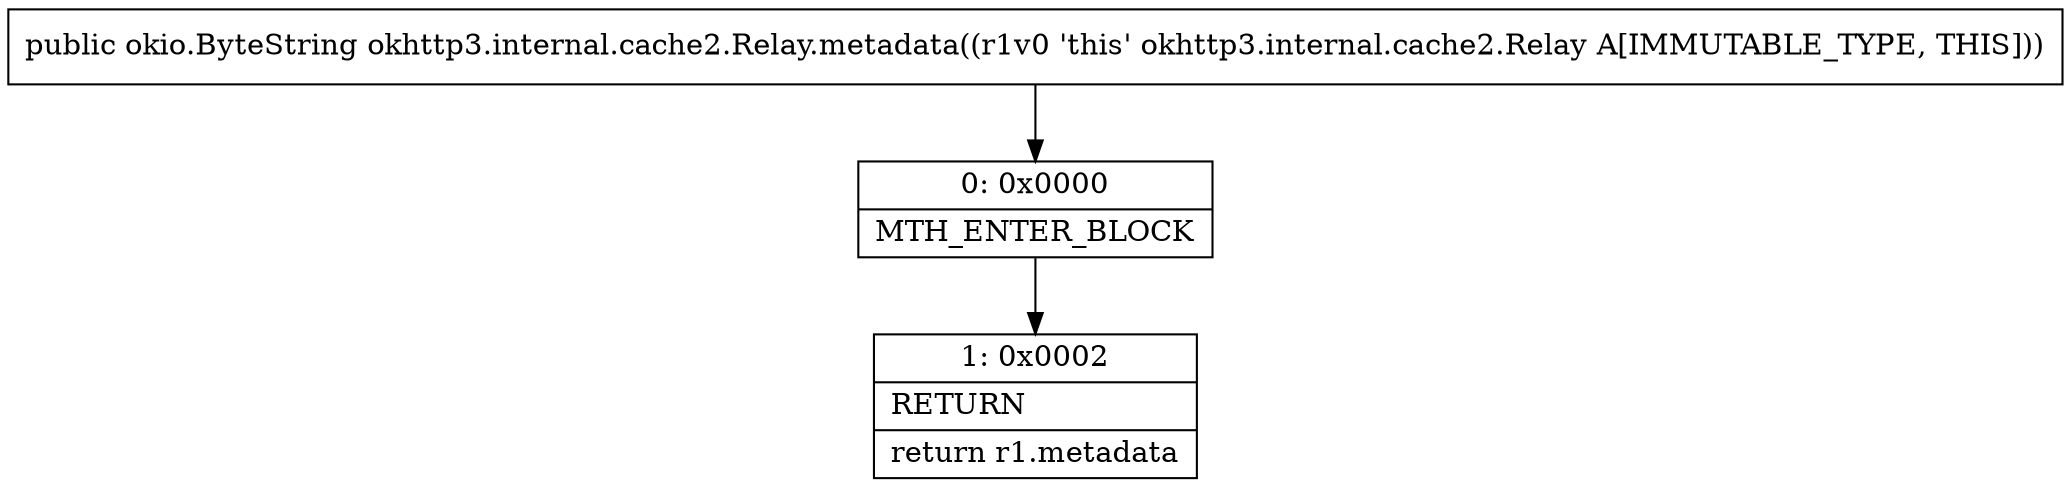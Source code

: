 digraph "CFG forokhttp3.internal.cache2.Relay.metadata()Lokio\/ByteString;" {
Node_0 [shape=record,label="{0\:\ 0x0000|MTH_ENTER_BLOCK\l}"];
Node_1 [shape=record,label="{1\:\ 0x0002|RETURN\l|return r1.metadata\l}"];
MethodNode[shape=record,label="{public okio.ByteString okhttp3.internal.cache2.Relay.metadata((r1v0 'this' okhttp3.internal.cache2.Relay A[IMMUTABLE_TYPE, THIS])) }"];
MethodNode -> Node_0;
Node_0 -> Node_1;
}

